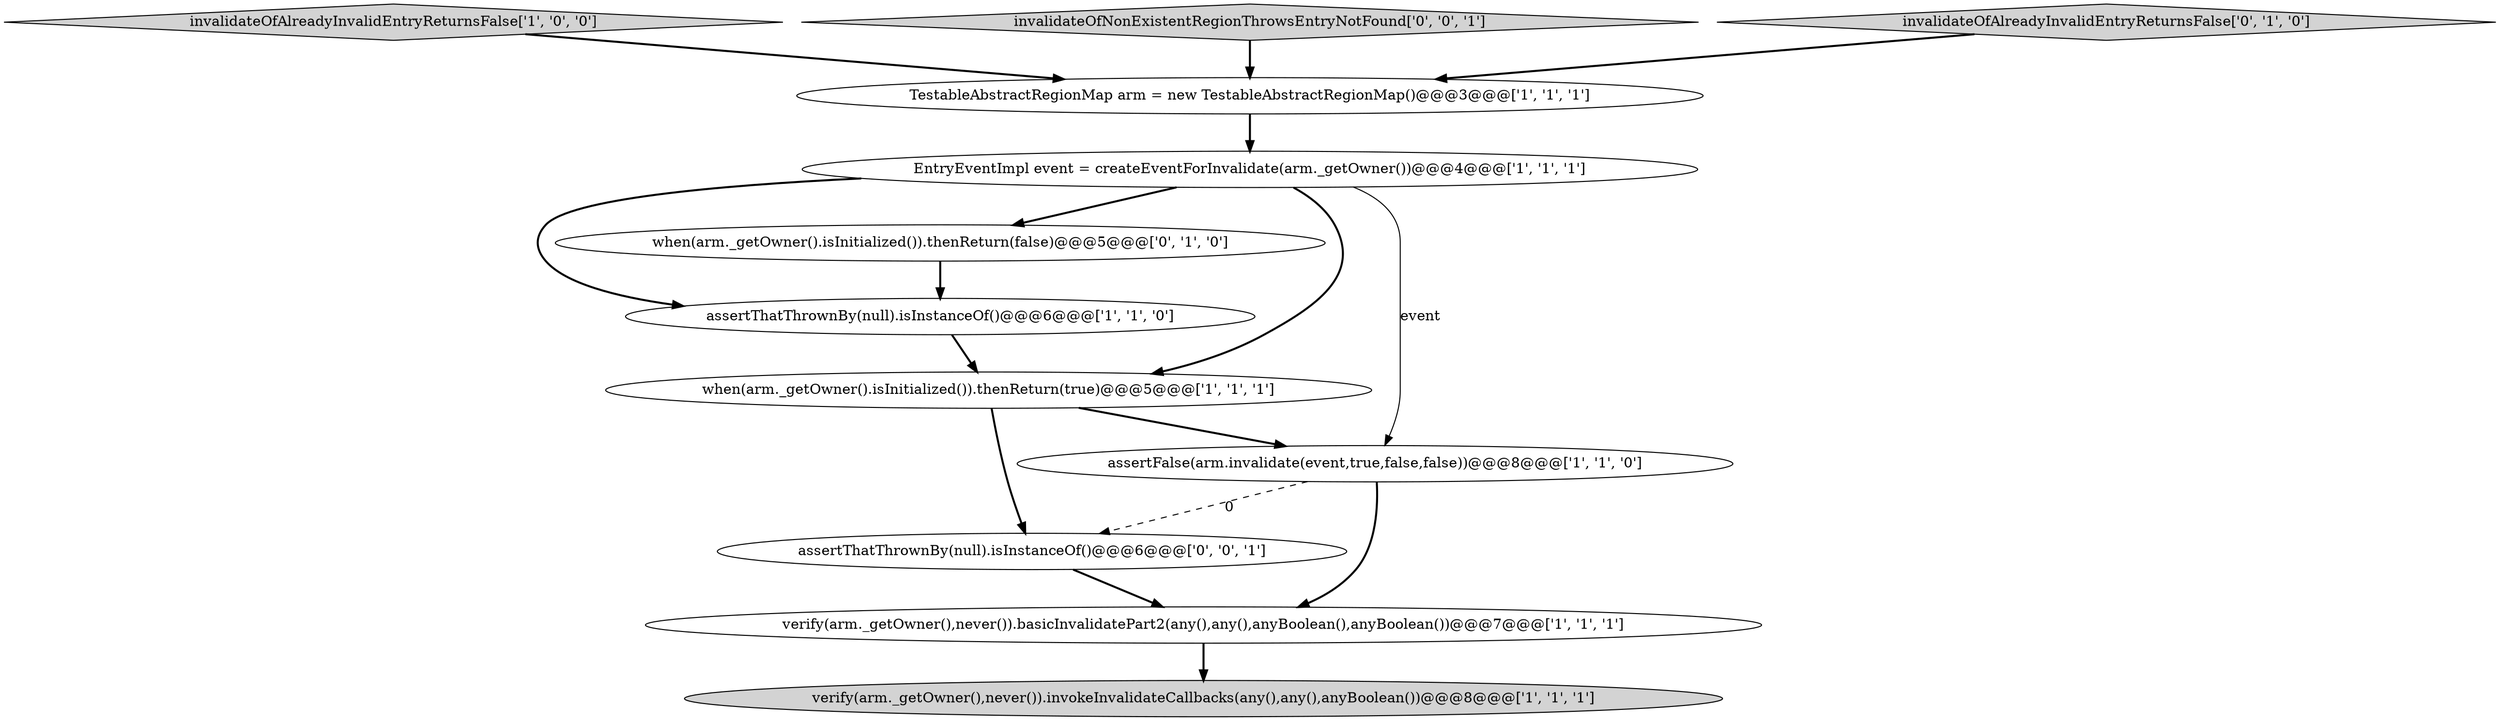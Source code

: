 digraph {
5 [style = filled, label = "invalidateOfAlreadyInvalidEntryReturnsFalse['1', '0', '0']", fillcolor = lightgray, shape = diamond image = "AAA0AAABBB1BBB"];
10 [style = filled, label = "invalidateOfNonExistentRegionThrowsEntryNotFound['0', '0', '1']", fillcolor = lightgray, shape = diamond image = "AAA0AAABBB3BBB"];
9 [style = filled, label = "when(arm._getOwner().isInitialized()).thenReturn(false)@@@5@@@['0', '1', '0']", fillcolor = white, shape = ellipse image = "AAA1AAABBB2BBB"];
1 [style = filled, label = "when(arm._getOwner().isInitialized()).thenReturn(true)@@@5@@@['1', '1', '1']", fillcolor = white, shape = ellipse image = "AAA0AAABBB1BBB"];
11 [style = filled, label = "assertThatThrownBy(null).isInstanceOf()@@@6@@@['0', '0', '1']", fillcolor = white, shape = ellipse image = "AAA0AAABBB3BBB"];
7 [style = filled, label = "TestableAbstractRegionMap arm = new TestableAbstractRegionMap()@@@3@@@['1', '1', '1']", fillcolor = white, shape = ellipse image = "AAA0AAABBB1BBB"];
3 [style = filled, label = "verify(arm._getOwner(),never()).basicInvalidatePart2(any(),any(),anyBoolean(),anyBoolean())@@@7@@@['1', '1', '1']", fillcolor = white, shape = ellipse image = "AAA0AAABBB1BBB"];
4 [style = filled, label = "verify(arm._getOwner(),never()).invokeInvalidateCallbacks(any(),any(),anyBoolean())@@@8@@@['1', '1', '1']", fillcolor = lightgray, shape = ellipse image = "AAA0AAABBB1BBB"];
6 [style = filled, label = "assertThatThrownBy(null).isInstanceOf()@@@6@@@['1', '1', '0']", fillcolor = white, shape = ellipse image = "AAA0AAABBB1BBB"];
2 [style = filled, label = "assertFalse(arm.invalidate(event,true,false,false))@@@8@@@['1', '1', '0']", fillcolor = white, shape = ellipse image = "AAA0AAABBB1BBB"];
8 [style = filled, label = "invalidateOfAlreadyInvalidEntryReturnsFalse['0', '1', '0']", fillcolor = lightgray, shape = diamond image = "AAA0AAABBB2BBB"];
0 [style = filled, label = "EntryEventImpl event = createEventForInvalidate(arm._getOwner())@@@4@@@['1', '1', '1']", fillcolor = white, shape = ellipse image = "AAA0AAABBB1BBB"];
0->6 [style = bold, label=""];
0->1 [style = bold, label=""];
8->7 [style = bold, label=""];
0->2 [style = solid, label="event"];
0->9 [style = bold, label=""];
11->3 [style = bold, label=""];
10->7 [style = bold, label=""];
2->11 [style = dashed, label="0"];
9->6 [style = bold, label=""];
6->1 [style = bold, label=""];
7->0 [style = bold, label=""];
1->2 [style = bold, label=""];
3->4 [style = bold, label=""];
5->7 [style = bold, label=""];
1->11 [style = bold, label=""];
2->3 [style = bold, label=""];
}
